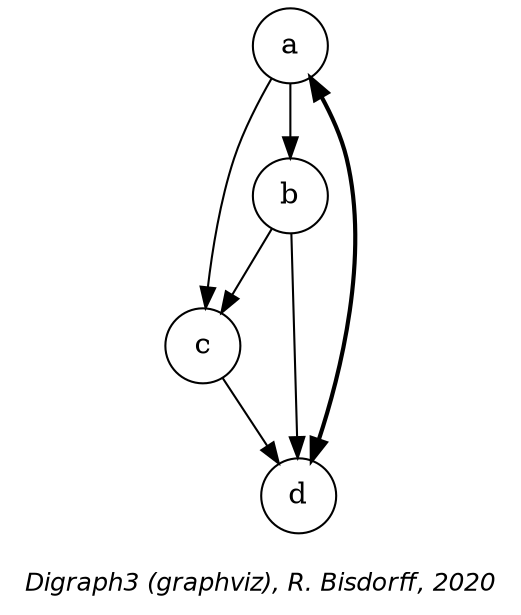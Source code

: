digraph G {
graph [ fontname = "Helvetica-Oblique",
 fontsize = 12,
 label = "\nDigraph3 (graphviz), R. Bisdorff, 2020", size="7,7"];
n1 [shape = "circle", label = "a"];
n2 [shape = "circle", label = "b"];
n3 [shape = "circle", label = "c"];
n4 [shape = "circle", label = "d"];
n1-> n2 [dir=forward, color=black] ;
n1-> n3 [dir=forward, color=black] ;
n1-> n4 [dir=both,style="setlinewidth(2)",color=black, arrowhead=normal, arrowtail=normal] ;
n2-> n3 [dir=forward, color=black] ;
n2-> n4 [dir=forward, color=black] ;
n3-> n4 [dir=forward, color=black] ;
}
